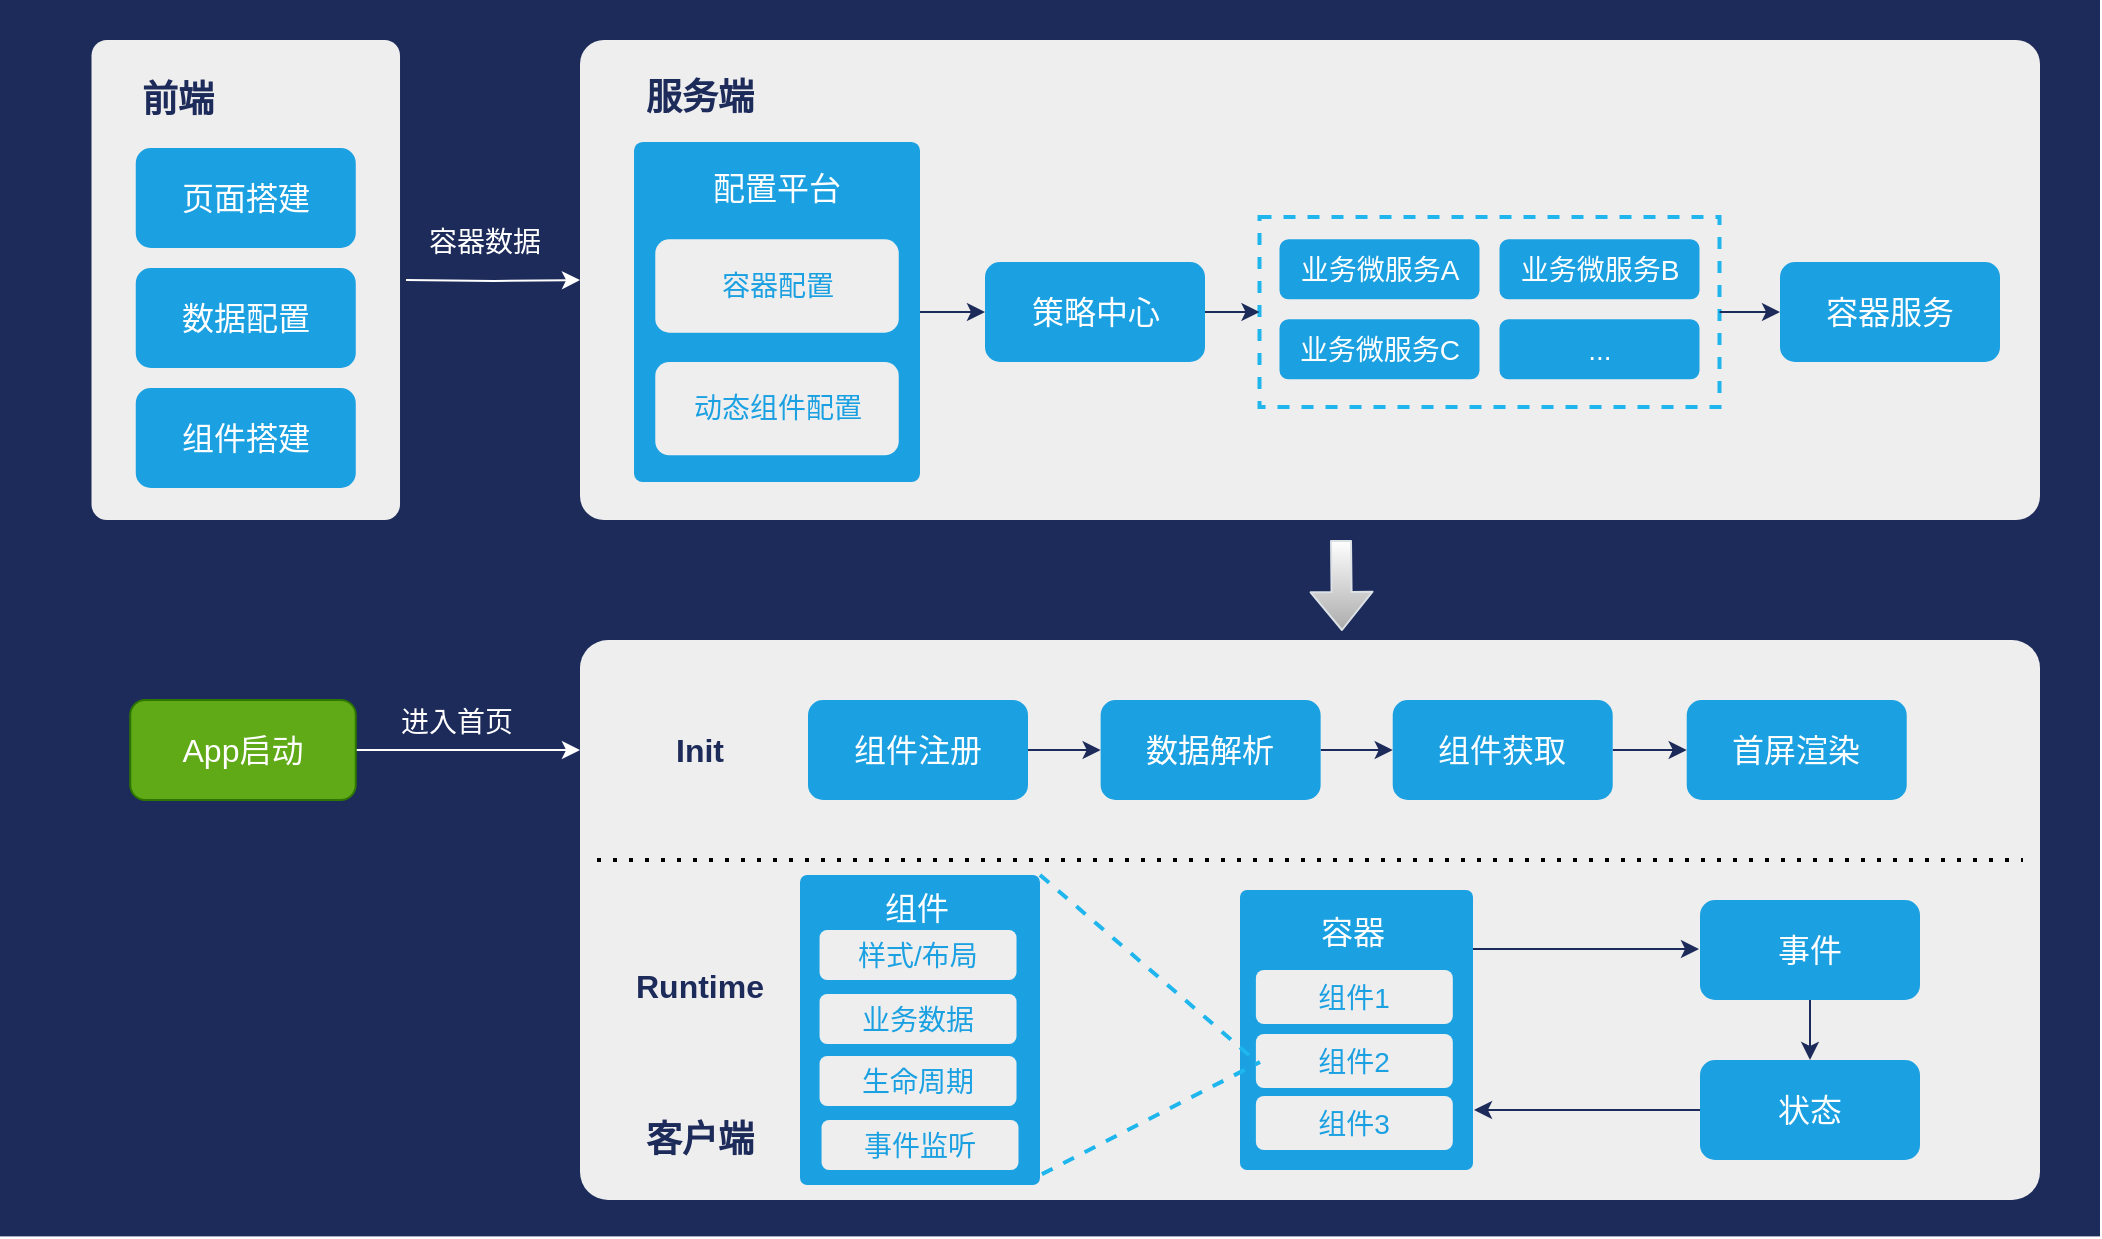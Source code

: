 <mxfile version="14.8.0" type="github">
  <diagram id="xTBZz55E-KKweozZhIX3" name="Page-1">
    <mxGraphModel dx="1267" dy="957" grid="1" gridSize="10" guides="1" tooltips="1" connect="1" arrows="1" fold="1" page="1" pageScale="1" pageWidth="827" pageHeight="1169" math="0" shadow="0">
      <root>
        <mxCell id="0" />
        <mxCell id="1" parent="0" />
        <mxCell id="AQQFFpmLckMg-UcqtIgD-104" value="" style="rounded=0;whiteSpace=wrap;html=1;align=left;strokeColor=none;fillColor=#1D2B5A;" parent="1" vertex="1">
          <mxGeometry width="1050" height="618.2" as="geometry" />
        </mxCell>
        <mxCell id="WwrGKV1JDbgC8S4xlekv-59" value="" style="group" vertex="1" connectable="0" parent="1">
          <mxGeometry x="290" y="20" width="730" height="240" as="geometry" />
        </mxCell>
        <mxCell id="djdo_xQmBs0lceA7BTwK-3" value="" style="rounded=1;whiteSpace=wrap;html=1;fillColor=#eeeeee;strokeColor=none;arcSize=5;" parent="WwrGKV1JDbgC8S4xlekv-59" vertex="1">
          <mxGeometry width="730" height="240" as="geometry" />
        </mxCell>
        <mxCell id="djdo_xQmBs0lceA7BTwK-9" value="&lt;font color=&quot;#1d2b5a&quot; size=&quot;1&quot;&gt;&lt;b style=&quot;font-size: 18px&quot;&gt;服务端&lt;/b&gt;&lt;/font&gt;" style="text;html=1;strokeColor=none;fillColor=none;align=center;verticalAlign=middle;whiteSpace=wrap;rounded=0;" parent="WwrGKV1JDbgC8S4xlekv-59" vertex="1">
          <mxGeometry x="30" y="19" width="60" height="20" as="geometry" />
        </mxCell>
        <mxCell id="WwrGKV1JDbgC8S4xlekv-13" value="" style="rounded=0;whiteSpace=wrap;html=1;fillColor=none;dashed=1;strokeColor=#1FB6EE;strokeWidth=2;" vertex="1" parent="WwrGKV1JDbgC8S4xlekv-59">
          <mxGeometry x="339.75" y="88.5" width="230" height="95" as="geometry" />
        </mxCell>
        <mxCell id="WwrGKV1JDbgC8S4xlekv-15" value="" style="edgeStyle=orthogonalEdgeStyle;rounded=0;orthogonalLoop=1;jettySize=auto;html=1;strokeColor=#1D2B5A;" edge="1" parent="WwrGKV1JDbgC8S4xlekv-59" source="WwrGKV1JDbgC8S4xlekv-14" target="WwrGKV1JDbgC8S4xlekv-13">
          <mxGeometry relative="1" as="geometry" />
        </mxCell>
        <mxCell id="WwrGKV1JDbgC8S4xlekv-14" value="&lt;font style=&quot;font-size: 16px&quot;&gt;策略中心&lt;/font&gt;" style="text;html=1;align=center;verticalAlign=middle;whiteSpace=wrap;rounded=1;fillColor=#1ba1e2;fontColor=#FFFFFF;" vertex="1" parent="WwrGKV1JDbgC8S4xlekv-59">
          <mxGeometry x="202.5" y="111" width="110" height="50" as="geometry" />
        </mxCell>
        <mxCell id="WwrGKV1JDbgC8S4xlekv-16" value="&lt;font style=&quot;font-size: 14px&quot;&gt;业务微服务C&lt;/font&gt;" style="text;html=1;align=center;verticalAlign=middle;whiteSpace=wrap;rounded=1;fillColor=#1ba1e2;fontColor=#FFFFFF;" vertex="1" parent="WwrGKV1JDbgC8S4xlekv-59">
          <mxGeometry x="349.75" y="139.66" width="100" height="30" as="geometry" />
        </mxCell>
        <mxCell id="WwrGKV1JDbgC8S4xlekv-20" value="" style="edgeStyle=orthogonalEdgeStyle;rounded=0;orthogonalLoop=1;jettySize=auto;html=1;strokeColor=#1D2B5A;exitX=1;exitY=0.5;exitDx=0;exitDy=0;" edge="1" parent="WwrGKV1JDbgC8S4xlekv-59" source="WwrGKV1JDbgC8S4xlekv-25" target="WwrGKV1JDbgC8S4xlekv-14">
          <mxGeometry relative="1" as="geometry">
            <mxPoint x="162" y="83.5" as="sourcePoint" />
          </mxGeometry>
        </mxCell>
        <mxCell id="WwrGKV1JDbgC8S4xlekv-9" value="&lt;font style=&quot;font-size: 14px&quot;&gt;业务微服务A&lt;/font&gt;" style="text;html=1;align=center;verticalAlign=middle;whiteSpace=wrap;rounded=1;fillColor=#1ba1e2;fontColor=#FFFFFF;" vertex="1" parent="WwrGKV1JDbgC8S4xlekv-59">
          <mxGeometry x="349.75" y="99.66" width="100" height="30" as="geometry" />
        </mxCell>
        <mxCell id="WwrGKV1JDbgC8S4xlekv-22" value="&lt;font style=&quot;font-size: 14px&quot;&gt;业务微服务B&lt;/font&gt;" style="text;html=1;align=center;verticalAlign=middle;whiteSpace=wrap;rounded=1;fillColor=#1ba1e2;fontColor=#FFFFFF;" vertex="1" parent="WwrGKV1JDbgC8S4xlekv-59">
          <mxGeometry x="459.75" y="99.66" width="100" height="30" as="geometry" />
        </mxCell>
        <mxCell id="WwrGKV1JDbgC8S4xlekv-23" value="&lt;span style=&quot;font-size: 14px&quot;&gt;...&lt;/span&gt;" style="text;html=1;align=center;verticalAlign=middle;whiteSpace=wrap;rounded=1;fillColor=#1ba1e2;fontColor=#FFFFFF;" vertex="1" parent="WwrGKV1JDbgC8S4xlekv-59">
          <mxGeometry x="459.75" y="139.66" width="100" height="30" as="geometry" />
        </mxCell>
        <mxCell id="WwrGKV1JDbgC8S4xlekv-30" value="&lt;font style=&quot;font-size: 16px&quot;&gt;容器服务&lt;/font&gt;" style="text;html=1;align=center;verticalAlign=middle;whiteSpace=wrap;rounded=1;fillColor=#1ba1e2;fontColor=#FFFFFF;" vertex="1" parent="WwrGKV1JDbgC8S4xlekv-59">
          <mxGeometry x="600" y="111" width="110" height="50" as="geometry" />
        </mxCell>
        <mxCell id="WwrGKV1JDbgC8S4xlekv-38" value="" style="edgeStyle=orthogonalEdgeStyle;rounded=0;orthogonalLoop=1;jettySize=auto;html=1;strokeColor=#1D2B5A;" edge="1" parent="WwrGKV1JDbgC8S4xlekv-59" source="WwrGKV1JDbgC8S4xlekv-13" target="WwrGKV1JDbgC8S4xlekv-30">
          <mxGeometry relative="1" as="geometry" />
        </mxCell>
        <mxCell id="WwrGKV1JDbgC8S4xlekv-25" value="" style="rounded=1;whiteSpace=wrap;html=1;dashed=1;fillColor=#1BA1E2;strokeColor=none;arcSize=3;" vertex="1" parent="WwrGKV1JDbgC8S4xlekv-59">
          <mxGeometry x="27.01" y="51" width="142.99" height="170" as="geometry" />
        </mxCell>
        <mxCell id="WwrGKV1JDbgC8S4xlekv-28" value="&lt;font style=&quot;font-size: 16px&quot; color=&quot;#ffffff&quot;&gt;配置平台&lt;/font&gt;" style="rounded=1;whiteSpace=wrap;html=1;dashed=1;fillColor=none;strokeColor=none;" vertex="1" parent="WwrGKV1JDbgC8S4xlekv-59">
          <mxGeometry x="49.804" y="50.996" width="97.391" height="46.667" as="geometry" />
        </mxCell>
        <mxCell id="WwrGKV1JDbgC8S4xlekv-26" value="&lt;font style=&quot;font-size: 14px&quot; color=&quot;#1ba1e2&quot;&gt;容器配置&lt;/font&gt;" style="text;html=1;align=center;verticalAlign=middle;whiteSpace=wrap;rounded=1;fontColor=#FFFFFF;fillColor=#EEEEEE;" vertex="1" parent="WwrGKV1JDbgC8S4xlekv-59">
          <mxGeometry x="37.634" y="99.658" width="121.739" height="46.667" as="geometry" />
        </mxCell>
        <mxCell id="WwrGKV1JDbgC8S4xlekv-27" value="&lt;font style=&quot;font-size: 14px&quot; color=&quot;#1ba1e2&quot;&gt;动态组件配置&lt;/font&gt;" style="text;html=1;align=center;verticalAlign=middle;whiteSpace=wrap;rounded=1;fontColor=#FFFFFF;fillColor=#EEEEEE;" vertex="1" parent="WwrGKV1JDbgC8S4xlekv-59">
          <mxGeometry x="37.637" y="160.998" width="121.739" height="46.667" as="geometry" />
        </mxCell>
        <mxCell id="WwrGKV1JDbgC8S4xlekv-3" value="" style="edgeStyle=orthogonalEdgeStyle;rounded=0;orthogonalLoop=1;jettySize=auto;html=1;strokeColor=#FFFFFF;" edge="1" parent="1" target="djdo_xQmBs0lceA7BTwK-3">
          <mxGeometry relative="1" as="geometry">
            <mxPoint x="203" y="140" as="sourcePoint" />
          </mxGeometry>
        </mxCell>
        <mxCell id="WwrGKV1JDbgC8S4xlekv-8" value="&lt;font style=&quot;font-size: 14px; line-height: 140%;&quot; color=&quot;#ffffff&quot;&gt;&amp;nbsp;容器数据&amp;nbsp;&lt;/font&gt;" style="edgeLabel;html=1;align=center;verticalAlign=middle;resizable=0;points=[];labelBackgroundColor=#1D2B5A;" vertex="1" connectable="0" parent="WwrGKV1JDbgC8S4xlekv-3">
          <mxGeometry relative="1" as="geometry">
            <mxPoint x="-5" y="-20" as="offset" />
          </mxGeometry>
        </mxCell>
        <mxCell id="AQQFFpmLckMg-UcqtIgD-72" value="" style="rounded=1;whiteSpace=wrap;html=1;fillColor=#eeeeee;strokeColor=none;arcSize=5;" parent="1" vertex="1">
          <mxGeometry x="45.76" y="20" width="154.25" height="240" as="geometry" />
        </mxCell>
        <mxCell id="AQQFFpmLckMg-UcqtIgD-77" value="&lt;font color=&quot;#1d2b5a&quot;&gt;&lt;span style=&quot;font-size: 18px&quot;&gt;&lt;b&gt;前端&lt;/b&gt;&lt;/span&gt;&lt;/font&gt;" style="text;html=1;strokeColor=none;fillColor=none;align=center;verticalAlign=middle;whiteSpace=wrap;rounded=0;" parent="1" vertex="1">
          <mxGeometry x="67.88" y="40" width="42.12" height="20" as="geometry" />
        </mxCell>
        <mxCell id="AQQFFpmLckMg-UcqtIgD-78" value="&lt;font style=&quot;font-size: 16px&quot;&gt;页面搭建&lt;/font&gt;" style="text;html=1;align=center;verticalAlign=middle;whiteSpace=wrap;rounded=1;fillColor=#1ba1e2;fontColor=#FFFFFF;" parent="1" vertex="1">
          <mxGeometry x="67.88" y="74" width="110" height="50" as="geometry" />
        </mxCell>
        <mxCell id="djdo_xQmBs0lceA7BTwK-5" value="" style="edgeStyle=orthogonalEdgeStyle;rounded=0;orthogonalLoop=1;jettySize=auto;html=1;strokeColor=#FFFFFF;" parent="1" source="djdo_xQmBs0lceA7BTwK-1" target="djdo_xQmBs0lceA7BTwK-4" edge="1">
          <mxGeometry relative="1" as="geometry">
            <Array as="points">
              <mxPoint x="220" y="375" />
              <mxPoint x="220" y="375" />
            </Array>
          </mxGeometry>
        </mxCell>
        <mxCell id="WwrGKV1JDbgC8S4xlekv-39" value="&lt;font style=&quot;font-size: 14px&quot;&gt;&amp;nbsp;进入首页&amp;nbsp;&lt;/font&gt;" style="edgeLabel;html=1;align=center;verticalAlign=middle;resizable=0;points=[];labelBackgroundColor=none;fontColor=#FFFFFF;" vertex="1" connectable="0" parent="djdo_xQmBs0lceA7BTwK-5">
          <mxGeometry x="-0.058" y="2" relative="1" as="geometry">
            <mxPoint x="-3" y="-12" as="offset" />
          </mxGeometry>
        </mxCell>
        <mxCell id="djdo_xQmBs0lceA7BTwK-1" value="&lt;font style=&quot;font-size: 16px&quot;&gt;App启动&lt;/font&gt;" style="text;html=1;align=center;verticalAlign=middle;whiteSpace=wrap;rounded=1;fillColor=#60a917;strokeColor=#2D7600;fontColor=#ffffff;" parent="1" vertex="1">
          <mxGeometry x="65.13" y="350" width="112.75" height="50" as="geometry" />
        </mxCell>
        <mxCell id="djdo_xQmBs0lceA7BTwK-4" value="" style="rounded=1;whiteSpace=wrap;html=1;fillColor=#eeeeee;strokeColor=none;arcSize=5;" parent="1" vertex="1">
          <mxGeometry x="290" y="320" width="730" height="280" as="geometry" />
        </mxCell>
        <mxCell id="djdo_xQmBs0lceA7BTwK-10" value="&lt;font color=&quot;#1d2b5a&quot; size=&quot;1&quot;&gt;&lt;b style=&quot;font-size: 18px&quot;&gt;客户端&lt;/b&gt;&lt;/font&gt;" style="text;html=1;strokeColor=none;fillColor=none;align=center;verticalAlign=middle;whiteSpace=wrap;rounded=0;" parent="1" vertex="1">
          <mxGeometry x="320" y="560" width="60" height="20" as="geometry" />
        </mxCell>
        <mxCell id="WwrGKV1JDbgC8S4xlekv-1" value="&lt;font style=&quot;font-size: 16px&quot;&gt;数据配置&lt;/font&gt;" style="text;html=1;align=center;verticalAlign=middle;whiteSpace=wrap;rounded=1;fillColor=#1ba1e2;fontColor=#FFFFFF;" vertex="1" parent="1">
          <mxGeometry x="67.88" y="134" width="110" height="50" as="geometry" />
        </mxCell>
        <mxCell id="WwrGKV1JDbgC8S4xlekv-2" value="&lt;font style=&quot;font-size: 16px&quot;&gt;组件搭建&lt;/font&gt;" style="text;html=1;align=center;verticalAlign=middle;whiteSpace=wrap;rounded=1;fillColor=#1ba1e2;fontColor=#FFFFFF;" vertex="1" parent="1">
          <mxGeometry x="67.88" y="194" width="110" height="50" as="geometry" />
        </mxCell>
        <mxCell id="WwrGKV1JDbgC8S4xlekv-7" value="" style="shape=flexArrow;endArrow=classic;html=1;strokeColor=#DCE1E6;gradientColor=#ffffff;exitX=0.47;exitY=-0.01;exitDx=0;exitDy=0;exitPerimeter=0;fillColor=#ABABAB;gradientDirection=north;" edge="1" parent="1">
          <mxGeometry width="50" height="50" relative="1" as="geometry">
            <mxPoint x="670.5" y="270.0" as="sourcePoint" />
            <mxPoint x="671" y="315.5" as="targetPoint" />
          </mxGeometry>
        </mxCell>
        <mxCell id="WwrGKV1JDbgC8S4xlekv-42" value="" style="edgeStyle=orthogonalEdgeStyle;rounded=0;orthogonalLoop=1;jettySize=auto;html=1;fontColor=#1D2B5A;strokeColor=#1D2B5A;" edge="1" parent="1" source="WwrGKV1JDbgC8S4xlekv-40" target="WwrGKV1JDbgC8S4xlekv-41">
          <mxGeometry relative="1" as="geometry" />
        </mxCell>
        <mxCell id="WwrGKV1JDbgC8S4xlekv-40" value="&lt;span style=&quot;font-size: 16px&quot;&gt;组件注册&lt;/span&gt;" style="text;html=1;align=center;verticalAlign=middle;whiteSpace=wrap;rounded=1;fillColor=#1ba1e2;fontColor=#FFFFFF;" vertex="1" parent="1">
          <mxGeometry x="404" y="350" width="110" height="50" as="geometry" />
        </mxCell>
        <mxCell id="WwrGKV1JDbgC8S4xlekv-46" value="" style="edgeStyle=orthogonalEdgeStyle;rounded=0;orthogonalLoop=1;jettySize=auto;html=1;fontColor=#1D2B5A;strokeColor=#1D2B5A;" edge="1" parent="1" source="WwrGKV1JDbgC8S4xlekv-41" target="WwrGKV1JDbgC8S4xlekv-45">
          <mxGeometry relative="1" as="geometry" />
        </mxCell>
        <mxCell id="WwrGKV1JDbgC8S4xlekv-41" value="&lt;span style=&quot;font-size: 16px&quot;&gt;数据解析&lt;/span&gt;" style="text;html=1;align=center;verticalAlign=middle;whiteSpace=wrap;rounded=1;fillColor=#1ba1e2;fontColor=#FFFFFF;" vertex="1" parent="1">
          <mxGeometry x="550.32" y="350" width="110" height="50" as="geometry" />
        </mxCell>
        <mxCell id="WwrGKV1JDbgC8S4xlekv-48" value="" style="edgeStyle=orthogonalEdgeStyle;rounded=0;orthogonalLoop=1;jettySize=auto;html=1;fontColor=#1D2B5A;strokeColor=#1D2B5A;" edge="1" parent="1" source="WwrGKV1JDbgC8S4xlekv-45" target="WwrGKV1JDbgC8S4xlekv-47">
          <mxGeometry relative="1" as="geometry" />
        </mxCell>
        <mxCell id="WwrGKV1JDbgC8S4xlekv-45" value="&lt;span style=&quot;font-size: 16px&quot;&gt;组件获取&lt;/span&gt;" style="text;html=1;align=center;verticalAlign=middle;whiteSpace=wrap;rounded=1;fillColor=#1ba1e2;fontColor=#FFFFFF;" vertex="1" parent="1">
          <mxGeometry x="696.36" y="350" width="110" height="50" as="geometry" />
        </mxCell>
        <mxCell id="WwrGKV1JDbgC8S4xlekv-47" value="&lt;span style=&quot;font-size: 16px&quot;&gt;首屏渲染&lt;/span&gt;" style="text;html=1;align=center;verticalAlign=middle;whiteSpace=wrap;rounded=1;fillColor=#1ba1e2;fontColor=#FFFFFF;" vertex="1" parent="1">
          <mxGeometry x="843.36" y="350" width="110" height="50" as="geometry" />
        </mxCell>
        <mxCell id="AQQFFpmLckMg-UcqtIgD-84" value="" style="endArrow=none;dashed=1;html=1;dashPattern=1 3;strokeWidth=2;fontColor=#FFFFFF;" parent="1" edge="1">
          <mxGeometry width="50" height="50" relative="1" as="geometry">
            <mxPoint x="298.5" y="430" as="sourcePoint" />
            <mxPoint x="1011.5" y="430" as="targetPoint" />
          </mxGeometry>
        </mxCell>
        <mxCell id="WwrGKV1JDbgC8S4xlekv-49" value="&lt;font color=&quot;#1d2b5a&quot; style=&quot;font-size: 16px&quot;&gt;&lt;b&gt;Init&lt;br&gt;&lt;/b&gt;&lt;/font&gt;" style="text;html=1;strokeColor=none;fillColor=none;align=center;verticalAlign=middle;whiteSpace=wrap;rounded=0;" vertex="1" parent="1">
          <mxGeometry x="320" y="352.5" width="60" height="45" as="geometry" />
        </mxCell>
        <mxCell id="WwrGKV1JDbgC8S4xlekv-50" value="&lt;font color=&quot;#1d2b5a&quot; style=&quot;font-size: 16px&quot;&gt;&lt;b&gt;Runtime&lt;br&gt;&lt;/b&gt;&lt;/font&gt;" style="text;html=1;strokeColor=none;fillColor=none;align=center;verticalAlign=middle;whiteSpace=wrap;rounded=0;" vertex="1" parent="1">
          <mxGeometry x="320" y="450" width="60" height="85" as="geometry" />
        </mxCell>
        <mxCell id="WwrGKV1JDbgC8S4xlekv-69" value="" style="group" vertex="1" connectable="0" parent="1">
          <mxGeometry x="620" y="445" width="116.5" height="140" as="geometry" />
        </mxCell>
        <mxCell id="WwrGKV1JDbgC8S4xlekv-53" value="" style="rounded=1;whiteSpace=wrap;html=1;dashed=1;fillColor=#1BA1E2;strokeColor=none;arcSize=3;" vertex="1" parent="WwrGKV1JDbgC8S4xlekv-69">
          <mxGeometry width="116.5" height="140" as="geometry" />
        </mxCell>
        <mxCell id="WwrGKV1JDbgC8S4xlekv-54" value="&lt;font color=&quot;#1ba1e2&quot;&gt;&lt;span style=&quot;font-size: 14px&quot;&gt;组件1&lt;/span&gt;&lt;/font&gt;" style="text;html=1;align=center;verticalAlign=middle;whiteSpace=wrap;rounded=1;fontColor=#FFFFFF;fillColor=#EEEEEE;" vertex="1" parent="WwrGKV1JDbgC8S4xlekv-69">
          <mxGeometry x="7.94" y="40" width="98.47" height="27" as="geometry" />
        </mxCell>
        <mxCell id="WwrGKV1JDbgC8S4xlekv-56" value="&lt;span style=&quot;color: rgb(255 , 255 , 255) ; font-size: 16px&quot;&gt;容器&lt;/span&gt;" style="rounded=1;whiteSpace=wrap;html=1;dashed=1;fillColor=none;strokeColor=none;" vertex="1" parent="WwrGKV1JDbgC8S4xlekv-69">
          <mxGeometry x="7.94" y="10" width="97.48" height="22" as="geometry" />
        </mxCell>
        <mxCell id="WwrGKV1JDbgC8S4xlekv-67" value="&lt;font color=&quot;#1ba1e2&quot;&gt;&lt;span style=&quot;font-size: 14px&quot;&gt;组件3&lt;/span&gt;&lt;/font&gt;" style="text;html=1;align=center;verticalAlign=middle;whiteSpace=wrap;rounded=1;fontColor=#FFFFFF;fillColor=#EEEEEE;" vertex="1" parent="WwrGKV1JDbgC8S4xlekv-69">
          <mxGeometry x="7.94" y="103" width="98.47" height="27" as="geometry" />
        </mxCell>
        <mxCell id="WwrGKV1JDbgC8S4xlekv-68" value="&lt;font color=&quot;#1ba1e2&quot;&gt;&lt;span style=&quot;font-size: 14px&quot;&gt;组件2&lt;/span&gt;&lt;/font&gt;" style="text;html=1;align=center;verticalAlign=middle;whiteSpace=wrap;rounded=1;fontColor=#FFFFFF;fillColor=#EEEEEE;" vertex="1" parent="WwrGKV1JDbgC8S4xlekv-69">
          <mxGeometry x="7.94" y="72" width="98.47" height="27" as="geometry" />
        </mxCell>
        <mxCell id="WwrGKV1JDbgC8S4xlekv-89" value="" style="endArrow=none;html=1;strokeWidth=2;fontColor=#FFFFFF;strokeColor=#1FB6EE;dashed=1;entryX=0;entryY=0.5;entryDx=0;entryDy=0;exitX=1;exitY=0;exitDx=0;exitDy=0;" edge="1" parent="1" source="WwrGKV1JDbgC8S4xlekv-79" target="WwrGKV1JDbgC8S4xlekv-68">
          <mxGeometry width="50" height="50" relative="1" as="geometry">
            <mxPoint x="538" y="438" as="sourcePoint" />
            <mxPoint x="628" y="490" as="targetPoint" />
          </mxGeometry>
        </mxCell>
        <mxCell id="WwrGKV1JDbgC8S4xlekv-90" value="" style="endArrow=none;html=1;strokeWidth=2;fontColor=#FFFFFF;strokeColor=#1FB6EE;dashed=1;exitX=1.008;exitY=0.965;exitDx=0;exitDy=0;exitPerimeter=0;" edge="1" parent="1" source="WwrGKV1JDbgC8S4xlekv-79">
          <mxGeometry width="50" height="50" relative="1" as="geometry">
            <mxPoint x="533.75" y="592.5" as="sourcePoint" />
            <mxPoint x="630" y="531" as="targetPoint" />
          </mxGeometry>
        </mxCell>
        <mxCell id="WwrGKV1JDbgC8S4xlekv-95" value="" style="edgeStyle=orthogonalEdgeStyle;rounded=0;orthogonalLoop=1;jettySize=auto;html=1;fontColor=#1D2B5A;strokeColor=#1D2B5A;exitX=0;exitY=0.5;exitDx=0;exitDy=0;" edge="1" parent="1">
          <mxGeometry relative="1" as="geometry">
            <mxPoint x="850" y="555" as="sourcePoint" />
            <mxPoint x="737" y="555" as="targetPoint" />
            <Array as="points">
              <mxPoint x="770" y="555" />
              <mxPoint x="770" y="555" />
            </Array>
          </mxGeometry>
        </mxCell>
        <mxCell id="WwrGKV1JDbgC8S4xlekv-92" value="&lt;span style=&quot;font-size: 16px&quot;&gt;状态&lt;/span&gt;" style="text;html=1;align=center;verticalAlign=middle;whiteSpace=wrap;rounded=1;fillColor=#1ba1e2;fontColor=#FFFFFF;" vertex="1" parent="1">
          <mxGeometry x="850" y="530" width="110" height="50" as="geometry" />
        </mxCell>
        <mxCell id="WwrGKV1JDbgC8S4xlekv-94" value="" style="edgeStyle=orthogonalEdgeStyle;rounded=0;orthogonalLoop=1;jettySize=auto;html=1;fontColor=#1D2B5A;strokeColor=#1D2B5A;" edge="1" parent="1" source="WwrGKV1JDbgC8S4xlekv-93" target="WwrGKV1JDbgC8S4xlekv-92">
          <mxGeometry relative="1" as="geometry" />
        </mxCell>
        <mxCell id="WwrGKV1JDbgC8S4xlekv-93" value="&lt;span style=&quot;font-size: 16px&quot;&gt;事件&lt;/span&gt;" style="text;html=1;align=center;verticalAlign=middle;whiteSpace=wrap;rounded=1;fillColor=#1ba1e2;fontColor=#FFFFFF;" vertex="1" parent="1">
          <mxGeometry x="850" y="450" width="110" height="50" as="geometry" />
        </mxCell>
        <mxCell id="WwrGKV1JDbgC8S4xlekv-103" value="" style="group" vertex="1" connectable="0" parent="1">
          <mxGeometry x="400" y="437.5" width="120.0" height="155" as="geometry" />
        </mxCell>
        <mxCell id="WwrGKV1JDbgC8S4xlekv-79" value="" style="rounded=1;whiteSpace=wrap;html=1;dashed=1;fillColor=#1BA1E2;strokeColor=none;arcSize=3;" vertex="1" parent="WwrGKV1JDbgC8S4xlekv-103">
          <mxGeometry width="120" height="155" as="geometry" />
        </mxCell>
        <mxCell id="WwrGKV1JDbgC8S4xlekv-80" value="&lt;font color=&quot;#1ba1e2&quot;&gt;&lt;span style=&quot;font-size: 14px&quot;&gt;样式/布局&lt;/span&gt;&lt;/font&gt;" style="text;html=1;align=center;verticalAlign=middle;whiteSpace=wrap;rounded=1;fontColor=#FFFFFF;fillColor=#EEEEEE;" vertex="1" parent="WwrGKV1JDbgC8S4xlekv-103">
          <mxGeometry x="9.78" y="27.5" width="98.47" height="25" as="geometry" />
        </mxCell>
        <mxCell id="WwrGKV1JDbgC8S4xlekv-81" value="&lt;font color=&quot;#ffffff&quot;&gt;&lt;span style=&quot;font-size: 16px&quot;&gt;组件&lt;/span&gt;&lt;/font&gt;" style="rounded=1;whiteSpace=wrap;html=1;dashed=1;fillColor=none;strokeColor=none;" vertex="1" parent="WwrGKV1JDbgC8S4xlekv-103">
          <mxGeometry x="9.78" y="5.5" width="97.48" height="22" as="geometry" />
        </mxCell>
        <mxCell id="WwrGKV1JDbgC8S4xlekv-85" value="&lt;font color=&quot;#1ba1e2&quot;&gt;&lt;span style=&quot;font-size: 14px&quot;&gt;业务数据&lt;/span&gt;&lt;/font&gt;" style="text;html=1;align=center;verticalAlign=middle;whiteSpace=wrap;rounded=1;fontColor=#FFFFFF;fillColor=#EEEEEE;" vertex="1" parent="WwrGKV1JDbgC8S4xlekv-103">
          <mxGeometry x="9.78" y="59.5" width="98.47" height="25" as="geometry" />
        </mxCell>
        <mxCell id="WwrGKV1JDbgC8S4xlekv-86" value="&lt;font color=&quot;#1ba1e2&quot;&gt;&lt;span style=&quot;font-size: 14px&quot;&gt;生命周期&lt;/span&gt;&lt;/font&gt;" style="text;html=1;align=center;verticalAlign=middle;whiteSpace=wrap;rounded=1;fontColor=#FFFFFF;fillColor=#EEEEEE;" vertex="1" parent="WwrGKV1JDbgC8S4xlekv-103">
          <mxGeometry x="9.78" y="90.5" width="98.47" height="25" as="geometry" />
        </mxCell>
        <mxCell id="WwrGKV1JDbgC8S4xlekv-87" value="&lt;font color=&quot;#1ba1e2&quot;&gt;&lt;span style=&quot;font-size: 14px&quot;&gt;事件监听&lt;/span&gt;&lt;/font&gt;" style="text;html=1;align=center;verticalAlign=middle;whiteSpace=wrap;rounded=1;fontColor=#FFFFFF;fillColor=#EEEEEE;" vertex="1" parent="WwrGKV1JDbgC8S4xlekv-103">
          <mxGeometry x="10.77" y="122.5" width="98.47" height="25" as="geometry" />
        </mxCell>
        <mxCell id="WwrGKV1JDbgC8S4xlekv-105" value="" style="edgeStyle=orthogonalEdgeStyle;rounded=0;orthogonalLoop=1;jettySize=auto;html=1;fontColor=#1D2B5A;strokeColor=#1D2B5A;exitX=0;exitY=0.5;exitDx=0;exitDy=0;endArrow=none;endFill=0;startArrow=classic;startFill=1;" edge="1" parent="1">
          <mxGeometry relative="1" as="geometry">
            <mxPoint x="849.5" y="474.5" as="sourcePoint" />
            <mxPoint x="736.5" y="474.5" as="targetPoint" />
            <Array as="points">
              <mxPoint x="769.5" y="474.5" />
              <mxPoint x="769.5" y="474.5" />
            </Array>
          </mxGeometry>
        </mxCell>
      </root>
    </mxGraphModel>
  </diagram>
</mxfile>
